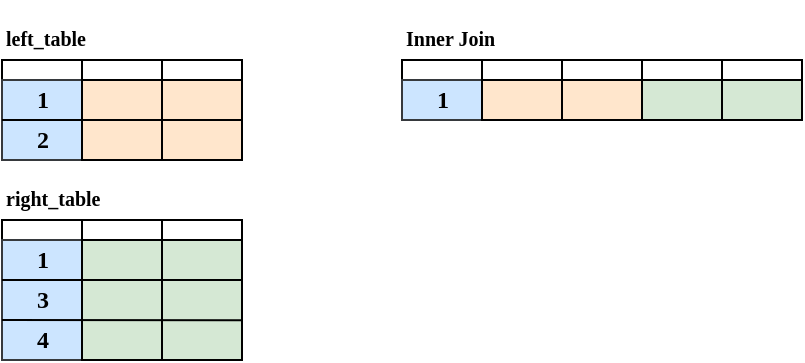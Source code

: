 <mxfile version="18.0.1" type="device"><diagram id="5T9dfxICn7N3S70nNHvP" name="JOINS"><mxGraphModel dx="830" dy="513" grid="1" gridSize="10" guides="1" tooltips="1" connect="1" arrows="1" fold="1" page="1" pageScale="1" pageWidth="850" pageHeight="1100" math="0" shadow="0"><root><mxCell id="0"/><mxCell id="1" parent="0"/><mxCell id="IwMMO9KyCTvZ_EGXPb7w-47" value="" style="rounded=0;whiteSpace=wrap;html=1;fontFamily=Lucida Console;fontSize=6;strokeColor=#000000;strokeWidth=1;fillColor=default;gradientColor=none;" vertex="1" parent="1"><mxGeometry x="40" y="120" width="120" height="10" as="geometry"/></mxCell><mxCell id="IwMMO9KyCTvZ_EGXPb7w-48" value="" style="rounded=0;whiteSpace=wrap;html=1;fontFamily=Lucida Console;fontSize=6;strokeColor=#36393d;strokeWidth=1;fillColor=#cce5ff;" vertex="1" parent="1"><mxGeometry x="40" y="130" width="40" height="40" as="geometry"/></mxCell><mxCell id="IwMMO9KyCTvZ_EGXPb7w-49" value="" style="rounded=0;whiteSpace=wrap;html=1;fontFamily=Lucida Console;fontSize=6;strokeColor=#000000;strokeWidth=1;fillColor=#ffe6cc;" vertex="1" parent="1"><mxGeometry x="80" y="130" width="40" height="40" as="geometry"/></mxCell><mxCell id="IwMMO9KyCTvZ_EGXPb7w-51" value="" style="rounded=0;whiteSpace=wrap;html=1;fontFamily=Lucida Console;fontSize=6;strokeColor=#000000;strokeWidth=1;fillColor=#ffe6cc;" vertex="1" parent="1"><mxGeometry x="120" y="130" width="40" height="40" as="geometry"/></mxCell><mxCell id="IwMMO9KyCTvZ_EGXPb7w-52" value="" style="endArrow=none;html=1;rounded=0;fontFamily=Lucida Console;fontSize=6;entryX=1;entryY=0.5;entryDx=0;entryDy=0;exitX=0;exitY=0.5;exitDx=0;exitDy=0;startArrow=none;" edge="1" parent="1" source="IwMMO9KyCTvZ_EGXPb7w-48" target="IwMMO9KyCTvZ_EGXPb7w-51"><mxGeometry width="50" height="50" relative="1" as="geometry"><mxPoint x="50" y="230" as="sourcePoint"/><mxPoint x="100" y="180" as="targetPoint"/></mxGeometry></mxCell><mxCell id="IwMMO9KyCTvZ_EGXPb7w-53" value="1" style="text;strokeColor=none;fillColor=none;html=1;fontSize=12;fontStyle=1;verticalAlign=middle;align=center;fontFamily=Lucida Console;" vertex="1" parent="1"><mxGeometry x="40" y="130" width="40" height="20" as="geometry"/></mxCell><mxCell id="IwMMO9KyCTvZ_EGXPb7w-55" value="2" style="text;strokeColor=none;fillColor=none;html=1;fontSize=12;fontStyle=1;verticalAlign=middle;align=center;fontFamily=Lucida Console;" vertex="1" parent="1"><mxGeometry x="40" y="150" width="40" height="20" as="geometry"/></mxCell><mxCell id="IwMMO9KyCTvZ_EGXPb7w-56" value="" style="rounded=0;whiteSpace=wrap;html=1;fontFamily=Lucida Console;fontSize=6;strokeColor=#000000;strokeWidth=1;fillColor=none;" vertex="1" parent="1"><mxGeometry x="80" y="120" width="40" height="10" as="geometry"/></mxCell><mxCell id="IwMMO9KyCTvZ_EGXPb7w-57" value="" style="rounded=0;whiteSpace=wrap;html=1;fontFamily=Lucida Console;fontSize=6;strokeColor=#000000;strokeWidth=1;fillColor=default;gradientColor=none;" vertex="1" parent="1"><mxGeometry x="40" y="200" width="120" height="10" as="geometry"/></mxCell><mxCell id="IwMMO9KyCTvZ_EGXPb7w-58" value="" style="rounded=0;whiteSpace=wrap;html=1;fontFamily=Lucida Console;fontSize=6;strokeColor=#36393d;strokeWidth=1;fillColor=#cce5ff;" vertex="1" parent="1"><mxGeometry x="40" y="210" width="40" height="60" as="geometry"/></mxCell><mxCell id="IwMMO9KyCTvZ_EGXPb7w-59" value="" style="rounded=0;whiteSpace=wrap;html=1;fontFamily=Lucida Console;fontSize=6;strokeColor=#000000;strokeWidth=1;fillColor=#d5e8d4;" vertex="1" parent="1"><mxGeometry x="80" y="210" width="40" height="60" as="geometry"/></mxCell><mxCell id="IwMMO9KyCTvZ_EGXPb7w-60" value="" style="rounded=0;whiteSpace=wrap;html=1;fontFamily=Lucida Console;fontSize=6;strokeColor=#000000;strokeWidth=1;fillColor=#d5e8d4;" vertex="1" parent="1"><mxGeometry x="120" y="210" width="40" height="60" as="geometry"/></mxCell><mxCell id="IwMMO9KyCTvZ_EGXPb7w-61" value="" style="endArrow=none;html=1;rounded=0;fontFamily=Lucida Console;fontSize=6;exitX=0;exitY=0;exitDx=0;exitDy=0;startArrow=none;entryX=1;entryY=0.669;entryDx=0;entryDy=0;entryPerimeter=0;" edge="1" parent="1" source="IwMMO9KyCTvZ_EGXPb7w-66" target="IwMMO9KyCTvZ_EGXPb7w-60"><mxGeometry width="50" height="50" relative="1" as="geometry"><mxPoint x="50" y="310" as="sourcePoint"/><mxPoint x="160" y="251" as="targetPoint"/></mxGeometry></mxCell><mxCell id="IwMMO9KyCTvZ_EGXPb7w-62" value="1" style="text;strokeColor=none;fillColor=none;html=1;fontSize=12;fontStyle=1;verticalAlign=middle;align=center;fontFamily=Lucida Console;" vertex="1" parent="1"><mxGeometry x="40" y="210" width="40" height="20" as="geometry"/></mxCell><mxCell id="IwMMO9KyCTvZ_EGXPb7w-63" value="3" style="text;strokeColor=none;fillColor=none;html=1;fontSize=12;fontStyle=1;verticalAlign=middle;align=center;fontFamily=Lucida Console;" vertex="1" parent="1"><mxGeometry x="40" y="230" width="40" height="20" as="geometry"/></mxCell><mxCell id="IwMMO9KyCTvZ_EGXPb7w-64" value="" style="rounded=0;whiteSpace=wrap;html=1;fontFamily=Lucida Console;fontSize=6;strokeColor=#000000;strokeWidth=1;fillColor=none;" vertex="1" parent="1"><mxGeometry x="80" y="200" width="40" height="10" as="geometry"/></mxCell><mxCell id="IwMMO9KyCTvZ_EGXPb7w-66" value="4" style="text;strokeColor=none;fillColor=none;html=1;fontSize=12;fontStyle=1;verticalAlign=middle;align=center;fontFamily=Lucida Console;" vertex="1" parent="1"><mxGeometry x="40" y="250" width="40" height="20" as="geometry"/></mxCell><mxCell id="IwMMO9KyCTvZ_EGXPb7w-67" value="" style="endArrow=none;html=1;rounded=0;fontFamily=Lucida Console;fontSize=6;exitX=0;exitY=0;exitDx=0;exitDy=0;startArrow=none;" edge="1" parent="1" source="IwMMO9KyCTvZ_EGXPb7w-63"><mxGeometry width="50" height="50" relative="1" as="geometry"><mxPoint x="48.76" y="261.28" as="sourcePoint"/><mxPoint x="160" y="230" as="targetPoint"/></mxGeometry></mxCell><mxCell id="IwMMO9KyCTvZ_EGXPb7w-68" value="&lt;font style=&quot;font-size: 10px;&quot;&gt;left_table&lt;/font&gt;" style="text;strokeColor=none;fillColor=none;html=1;fontSize=24;fontStyle=1;verticalAlign=middle;align=left;fontFamily=Lucida Console;" vertex="1" parent="1"><mxGeometry x="40" y="90" width="100" height="30" as="geometry"/></mxCell><mxCell id="IwMMO9KyCTvZ_EGXPb7w-69" value="&lt;font style=&quot;font-size: 10px;&quot;&gt;right_table&lt;/font&gt;" style="text;strokeColor=none;fillColor=none;html=1;fontSize=24;fontStyle=1;verticalAlign=middle;align=left;fontFamily=Lucida Console;" vertex="1" parent="1"><mxGeometry x="40" y="170" width="100" height="30" as="geometry"/></mxCell><mxCell id="IwMMO9KyCTvZ_EGXPb7w-70" value="" style="rounded=0;whiteSpace=wrap;html=1;fontFamily=Lucida Console;fontSize=6;strokeColor=#000000;strokeWidth=1;fillColor=default;gradientColor=none;" vertex="1" parent="1"><mxGeometry x="240" y="120" width="200" height="10" as="geometry"/></mxCell><mxCell id="IwMMO9KyCTvZ_EGXPb7w-71" value="" style="rounded=0;whiteSpace=wrap;html=1;fontFamily=Lucida Console;fontSize=6;strokeColor=#36393d;strokeWidth=1;fillColor=#cce5ff;" vertex="1" parent="1"><mxGeometry x="240" y="130" width="40" height="20" as="geometry"/></mxCell><mxCell id="IwMMO9KyCTvZ_EGXPb7w-72" value="" style="rounded=0;whiteSpace=wrap;html=1;fontFamily=Lucida Console;fontSize=6;strokeColor=#000000;strokeWidth=1;fillColor=#ffe6cc;" vertex="1" parent="1"><mxGeometry x="280" y="130" width="40" height="20" as="geometry"/></mxCell><mxCell id="IwMMO9KyCTvZ_EGXPb7w-73" value="" style="rounded=0;whiteSpace=wrap;html=1;fontFamily=Lucida Console;fontSize=6;strokeColor=#000000;strokeWidth=1;fillColor=#ffe6cc;" vertex="1" parent="1"><mxGeometry x="320" y="130" width="40" height="20" as="geometry"/></mxCell><mxCell id="IwMMO9KyCTvZ_EGXPb7w-75" value="1" style="text;strokeColor=none;fillColor=none;html=1;fontSize=12;fontStyle=1;verticalAlign=middle;align=center;fontFamily=Lucida Console;" vertex="1" parent="1"><mxGeometry x="240" y="130" width="40" height="20" as="geometry"/></mxCell><mxCell id="IwMMO9KyCTvZ_EGXPb7w-77" value="" style="rounded=0;whiteSpace=wrap;html=1;fontFamily=Lucida Console;fontSize=6;strokeColor=#000000;strokeWidth=1;fillColor=none;" vertex="1" parent="1"><mxGeometry x="280" y="120" width="40" height="10" as="geometry"/></mxCell><mxCell id="IwMMO9KyCTvZ_EGXPb7w-78" value="" style="rounded=0;whiteSpace=wrap;html=1;fontFamily=Lucida Console;fontSize=6;strokeColor=#000000;strokeWidth=1;fillColor=#d5e8d4;" vertex="1" parent="1"><mxGeometry x="360" y="130" width="40" height="20" as="geometry"/></mxCell><mxCell id="IwMMO9KyCTvZ_EGXPb7w-79" value="" style="rounded=0;whiteSpace=wrap;html=1;fontFamily=Lucida Console;fontSize=6;strokeColor=#000000;strokeWidth=1;fillColor=#d5e8d4;" vertex="1" parent="1"><mxGeometry x="400" y="130" width="40" height="20" as="geometry"/></mxCell><mxCell id="IwMMO9KyCTvZ_EGXPb7w-80" value="" style="rounded=0;whiteSpace=wrap;html=1;fontFamily=Lucida Console;fontSize=6;strokeColor=#000000;strokeWidth=1;fillColor=none;" vertex="1" parent="1"><mxGeometry x="360" y="120" width="40" height="10" as="geometry"/></mxCell><mxCell id="IwMMO9KyCTvZ_EGXPb7w-81" value="&lt;font style=&quot;font-size: 10px;&quot;&gt;Inner Join&lt;/font&gt;" style="text;strokeColor=none;fillColor=none;html=1;fontSize=24;fontStyle=1;verticalAlign=middle;align=left;fontFamily=Lucida Console;" vertex="1" parent="1"><mxGeometry x="240" y="90" width="100" height="30" as="geometry"/></mxCell></root></mxGraphModel></diagram></mxfile>